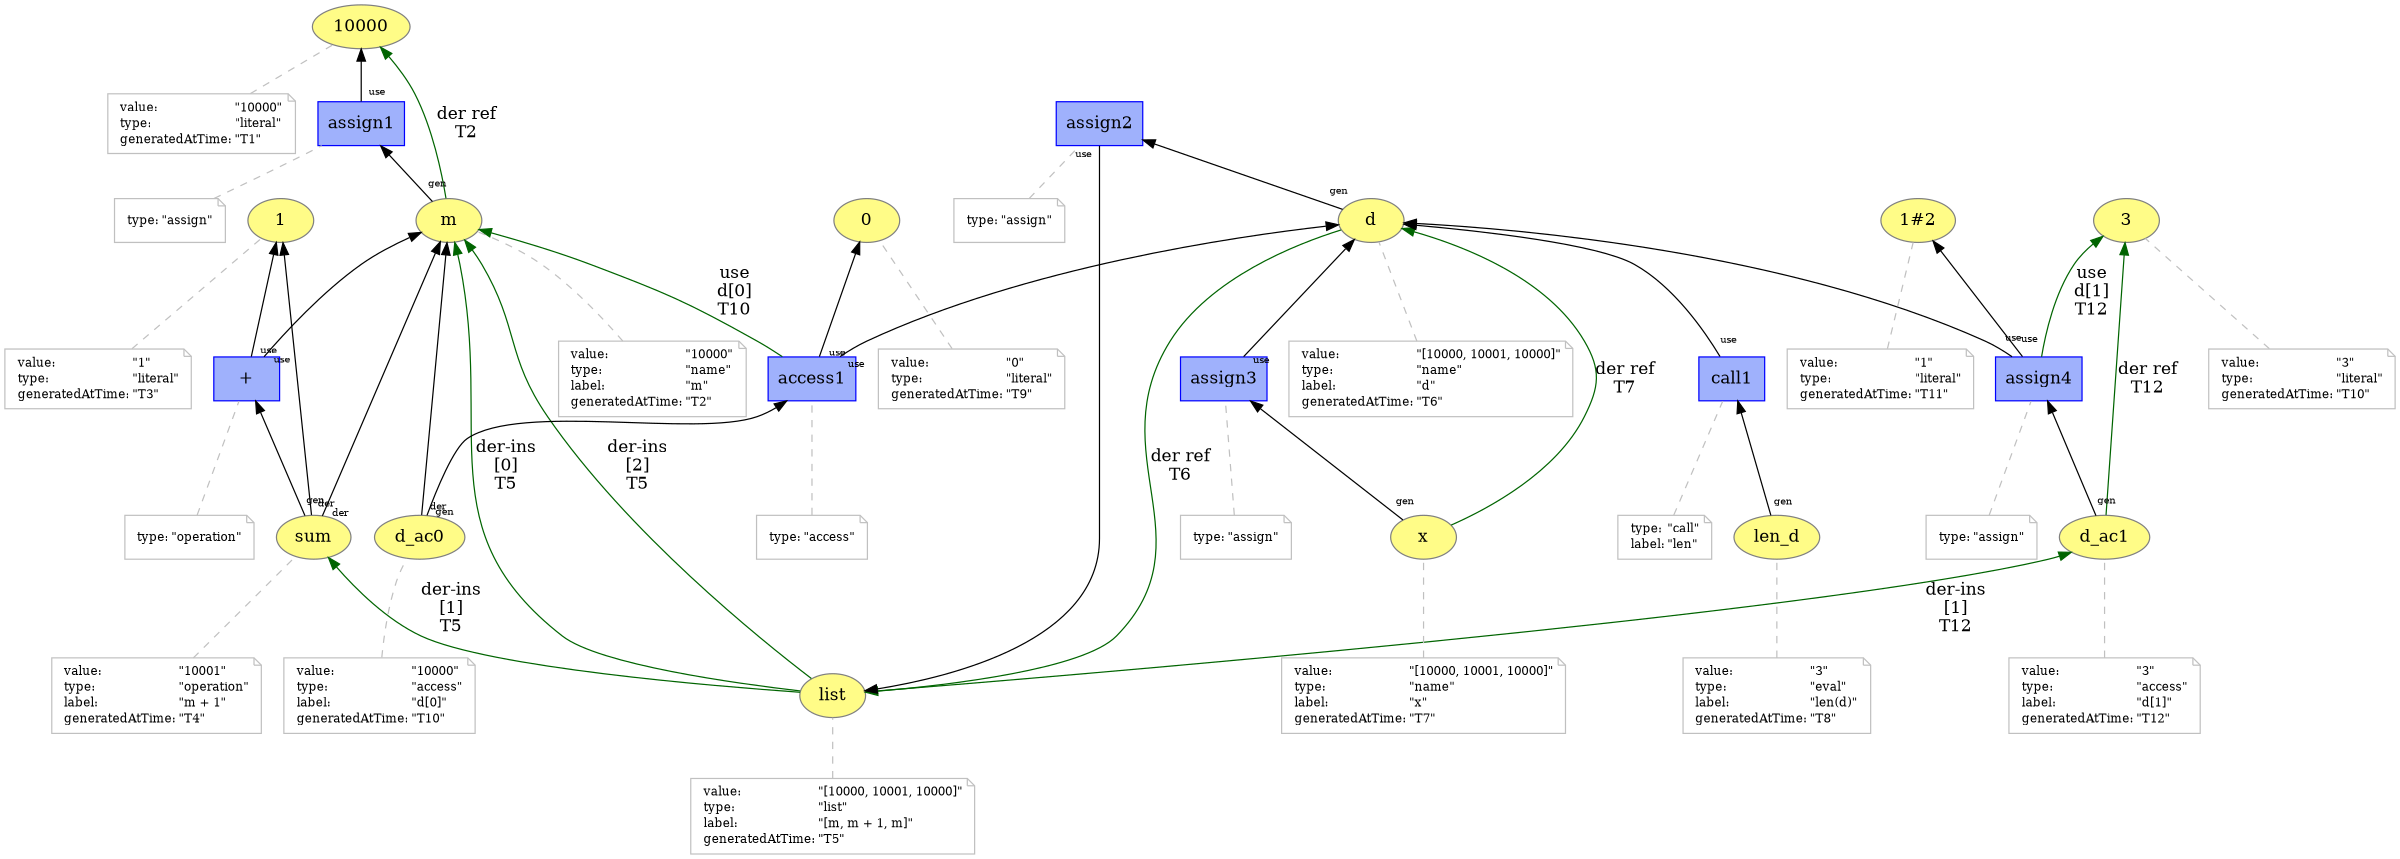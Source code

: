 digraph "PROV" { size="16,12"; rankdir="BT";
"http://example.org/10000" [fillcolor="#FFFC87",color="#808080",style="filled",label="10000",URL="http://example.org/10000"]
"-attrs0" [color="gray",shape="note",fontsize="10",fontcolor="black",label=<<TABLE cellpadding="0" border="0">
	<TR>
	    <TD align="left">value:</TD>
	    <TD align="left">&quot;10000&quot;</TD>
	</TR>
	<TR>
	    <TD align="left">type:</TD>
	    <TD align="left">&quot;literal&quot;</TD>
	</TR>
	<TR>
	    <TD align="left">generatedAtTime:</TD>
	    <TD align="left">&quot;T1&quot;</TD>
	</TR>
</TABLE>>]
"-attrs0" -> "http://example.org/10000" [color="gray",style="dashed",arrowhead="none"]
"http://example.org/m" [fillcolor="#FFFC87",color="#808080",style="filled",label="m",URL="http://example.org/m"]
"-attrs1" [color="gray",shape="note",fontsize="10",fontcolor="black",label=<<TABLE cellpadding="0" border="0">
	<TR>
	    <TD align="left">value:</TD>
	    <TD align="left">&quot;10000&quot;</TD>
	</TR>
	<TR>
	    <TD align="left">type:</TD>
	    <TD align="left">&quot;name&quot;</TD>
	</TR>
	<TR>
	    <TD align="left">label:</TD>
	    <TD align="left">&quot;m&quot;</TD>
	</TR>
	<TR>
	    <TD align="left">generatedAtTime:</TD>
	    <TD align="left">&quot;T2&quot;</TD>
	</TR>
</TABLE>>]
"-attrs1" -> "http://example.org/m" [color="gray",style="dashed",arrowhead="none"]
"http://example.org/assign1" [fillcolor="#9FB1FC",color="#0000FF",shape="polygon",sides="4",style="filled",label="assign1",URL="http://example.org/assign1"]
"-attrs2" [color="gray",shape="note",fontsize="10",fontcolor="black",label=<<TABLE cellpadding="0" border="0">
	<TR>
	    <TD align="left">type:</TD>
	    <TD align="left">&quot;assign&quot;</TD>
	</TR>
</TABLE>>]
"-attrs2" -> "http://example.org/assign1" [color="gray",style="dashed",arrowhead="none"]
"http://example.org/assign1" -> "http://example.org/10000" [labelfontsize="8",labeldistance="1.5",labelangle="60.0",rotation="20",taillabel="use"]
"http://example.org/m" -> "http://example.org/assign1" [labelfontsize="8",labeldistance="1.5",labelangle="60.0",rotation="20",taillabel="gen"]
"http://example.org/m" -> "http://example.org/10000" [labelfontsize="8",labeldistance="1.5",color="darkgreen",labelangle="60.0",rotation="20",label="der ref
T2"]
"http://example.org/1" [fillcolor="#FFFC87",color="#808080",style="filled",label="1",URL="http://example.org/1"]
"-attrs3" [color="gray",shape="note",fontsize="10",fontcolor="black",label=<<TABLE cellpadding="0" border="0">
	<TR>
	    <TD align="left">value:</TD>
	    <TD align="left">&quot;1&quot;</TD>
	</TR>
	<TR>
	    <TD align="left">type:</TD>
	    <TD align="left">&quot;literal&quot;</TD>
	</TR>
	<TR>
	    <TD align="left">generatedAtTime:</TD>
	    <TD align="left">&quot;T3&quot;</TD>
	</TR>
</TABLE>>]
"-attrs3" -> "http://example.org/1" [color="gray",style="dashed",arrowhead="none"]
"http://example.org/sum" [fillcolor="#FFFC87",color="#808080",style="filled",label="sum",URL="http://example.org/sum"]
"-attrs4" [color="gray",shape="note",fontsize="10",fontcolor="black",label=<<TABLE cellpadding="0" border="0">
	<TR>
	    <TD align="left">value:</TD>
	    <TD align="left">&quot;10001&quot;</TD>
	</TR>
	<TR>
	    <TD align="left">type:</TD>
	    <TD align="left">&quot;operation&quot;</TD>
	</TR>
	<TR>
	    <TD align="left">label:</TD>
	    <TD align="left">&quot;m + 1&quot;</TD>
	</TR>
	<TR>
	    <TD align="left">generatedAtTime:</TD>
	    <TD align="left">&quot;T4&quot;</TD>
	</TR>
</TABLE>>]
"-attrs4" -> "http://example.org/sum" [color="gray",style="dashed",arrowhead="none"]
"http://example.org/+" [fillcolor="#9FB1FC",color="#0000FF",shape="polygon",sides="4",style="filled",label="+",URL="http://example.org/+"]
"-attrs5" [color="gray",shape="note",fontsize="10",fontcolor="black",label=<<TABLE cellpadding="0" border="0">
	<TR>
	    <TD align="left">type:</TD>
	    <TD align="left">&quot;operation&quot;</TD>
	</TR>
</TABLE>>]
"-attrs5" -> "http://example.org/+" [color="gray",style="dashed",arrowhead="none"]
"http://example.org/+" -> "http://example.org/m" [labelfontsize="8",labeldistance="1.5",labelangle="60.0",rotation="20",taillabel="use"]
"http://example.org/+" -> "http://example.org/1" [labelfontsize="8",labeldistance="1.5",labelangle="60.0",rotation="20",taillabel="use"]
"http://example.org/sum" -> "http://example.org/+" [labelfontsize="8",labeldistance="1.5",labelangle="60.0",rotation="20",taillabel="gen"]
"http://example.org/sum" -> "http://example.org/m" [labelfontsize="8",labeldistance="1.5",labelangle="60.0",rotation="20",taillabel="der"]
"http://example.org/sum" -> "http://example.org/1" [labelfontsize="8",labeldistance="1.5",labelangle="60.0",rotation="20",taillabel="der"]
"http://example.org/list" [fillcolor="#FFFC87",color="#808080",style="filled",label="list",URL="http://example.org/list"]
"-attrs6" [color="gray",shape="note",fontsize="10",fontcolor="black",label=<<TABLE cellpadding="0" border="0">
	<TR>
	    <TD align="left">value:</TD>
	    <TD align="left">&quot;[10000, 10001, 10000]&quot;</TD>
	</TR>
	<TR>
	    <TD align="left">type:</TD>
	    <TD align="left">&quot;list&quot;</TD>
	</TR>
	<TR>
	    <TD align="left">label:</TD>
	    <TD align="left">&quot;[m, m + 1, m]&quot;</TD>
	</TR>
	<TR>
	    <TD align="left">generatedAtTime:</TD>
	    <TD align="left">&quot;T5&quot;</TD>
	</TR>
</TABLE>>]
"-attrs6" -> "http://example.org/list" [color="gray",style="dashed",arrowhead="none"]
"http://example.org/list" -> "http://example.org/m" [labelfontsize="8",labeldistance="1.5",color="darkgreen",labelangle="60.0",rotation="20",label="der-ins
[0]
T5"]
"http://example.org/list" -> "http://example.org/sum" [labelfontsize="8",labeldistance="1.5",color="darkgreen",labelangle="60.0",rotation="20",label="der-ins
[1]
T5"]
"http://example.org/list" -> "http://example.org/m" [labelfontsize="8",labeldistance="1.5",color="darkgreen",labelangle="60.0",rotation="20",label="der-ins
[2]
T5"]
"http://example.org/d" [fillcolor="#FFFC87",color="#808080",style="filled",label="d",URL="http://example.org/d"]
"-attrs7" [color="gray",shape="note",fontsize="10",fontcolor="black",label=<<TABLE cellpadding="0" border="0">
	<TR>
	    <TD align="left">value:</TD>
	    <TD align="left">&quot;[10000, 10001, 10000]&quot;</TD>
	</TR>
	<TR>
	    <TD align="left">type:</TD>
	    <TD align="left">&quot;name&quot;</TD>
	</TR>
	<TR>
	    <TD align="left">label:</TD>
	    <TD align="left">&quot;d&quot;</TD>
	</TR>
	<TR>
	    <TD align="left">generatedAtTime:</TD>
	    <TD align="left">&quot;T6&quot;</TD>
	</TR>
</TABLE>>]
"-attrs7" -> "http://example.org/d" [color="gray",style="dashed",arrowhead="none"]
"http://example.org/assign2" [fillcolor="#9FB1FC",color="#0000FF",shape="polygon",sides="4",style="filled",label="assign2",URL="http://example.org/assign2"]
"-attrs8" [color="gray",shape="note",fontsize="10",fontcolor="black",label=<<TABLE cellpadding="0" border="0">
	<TR>
	    <TD align="left">type:</TD>
	    <TD align="left">&quot;assign&quot;</TD>
	</TR>
</TABLE>>]
"-attrs8" -> "http://example.org/assign2" [color="gray",style="dashed",arrowhead="none"]
"http://example.org/assign2" -> "http://example.org/list" [labelfontsize="8",labeldistance="1.5",labelangle="60.0",rotation="20",taillabel="use"]
"http://example.org/d" -> "http://example.org/assign2" [labelfontsize="8",labeldistance="1.5",labelangle="60.0",rotation="20",taillabel="gen"]
"http://example.org/d" -> "http://example.org/list" [labelfontsize="8",labeldistance="1.5",color="darkgreen",labelangle="60.0",rotation="20",label="der ref
T6"]
"http://example.org/x" [fillcolor="#FFFC87",color="#808080",style="filled",label="x",URL="http://example.org/x"]
"-attrs9" [color="gray",shape="note",fontsize="10",fontcolor="black",label=<<TABLE cellpadding="0" border="0">
	<TR>
	    <TD align="left">value:</TD>
	    <TD align="left">&quot;[10000, 10001, 10000]&quot;</TD>
	</TR>
	<TR>
	    <TD align="left">type:</TD>
	    <TD align="left">&quot;name&quot;</TD>
	</TR>
	<TR>
	    <TD align="left">label:</TD>
	    <TD align="left">&quot;x&quot;</TD>
	</TR>
	<TR>
	    <TD align="left">generatedAtTime:</TD>
	    <TD align="left">&quot;T7&quot;</TD>
	</TR>
</TABLE>>]
"-attrs9" -> "http://example.org/x" [color="gray",style="dashed",arrowhead="none"]
"http://example.org/assign3" [fillcolor="#9FB1FC",color="#0000FF",shape="polygon",sides="4",style="filled",label="assign3",URL="http://example.org/assign3"]
"-attrs10" [color="gray",shape="note",fontsize="10",fontcolor="black",label=<<TABLE cellpadding="0" border="0">
	<TR>
	    <TD align="left">type:</TD>
	    <TD align="left">&quot;assign&quot;</TD>
	</TR>
</TABLE>>]
"-attrs10" -> "http://example.org/assign3" [color="gray",style="dashed",arrowhead="none"]
"http://example.org/assign3" -> "http://example.org/d" [labelfontsize="8",labeldistance="1.5",labelangle="60.0",rotation="20",taillabel="use"]
"http://example.org/x" -> "http://example.org/assign3" [labelfontsize="8",labeldistance="1.5",labelangle="60.0",rotation="20",taillabel="gen"]
"http://example.org/x" -> "http://example.org/d" [labelfontsize="8",labeldistance="1.5",color="darkgreen",labelangle="60.0",rotation="20",label="der ref
T7"]
"http://example.org/len_d" [fillcolor="#FFFC87",color="#808080",style="filled",label="len_d",URL="http://example.org/len_d"]
"-attrs11" [color="gray",shape="note",fontsize="10",fontcolor="black",label=<<TABLE cellpadding="0" border="0">
	<TR>
	    <TD align="left">value:</TD>
	    <TD align="left">&quot;3&quot;</TD>
	</TR>
	<TR>
	    <TD align="left">type:</TD>
	    <TD align="left">&quot;eval&quot;</TD>
	</TR>
	<TR>
	    <TD align="left">label:</TD>
	    <TD align="left">&quot;len(d)&quot;</TD>
	</TR>
	<TR>
	    <TD align="left">generatedAtTime:</TD>
	    <TD align="left">&quot;T8&quot;</TD>
	</TR>
</TABLE>>]
"-attrs11" -> "http://example.org/len_d" [color="gray",style="dashed",arrowhead="none"]
"http://example.org/call1" [fillcolor="#9FB1FC",color="#0000FF",shape="polygon",sides="4",style="filled",label="call1",URL="http://example.org/call1"]
"-attrs12" [color="gray",shape="note",fontsize="10",fontcolor="black",label=<<TABLE cellpadding="0" border="0">
	<TR>
	    <TD align="left">type:</TD>
	    <TD align="left">&quot;call&quot;</TD>
	</TR>
	<TR>
	    <TD align="left">label:</TD>
	    <TD align="left">&quot;len&quot;</TD>
	</TR>
</TABLE>>]
"-attrs12" -> "http://example.org/call1" [color="gray",style="dashed",arrowhead="none"]
"http://example.org/call1" -> "http://example.org/d" [labelfontsize="8",labeldistance="1.5",labelangle="60.0",rotation="20",taillabel="use"]
"http://example.org/len_d" -> "http://example.org/call1" [labelfontsize="8",labeldistance="1.5",labelangle="60.0",rotation="20",taillabel="gen"]
"http://example.org/0" [fillcolor="#FFFC87",color="#808080",style="filled",label="0",URL="http://example.org/0"]
"-attrs13" [color="gray",shape="note",fontsize="10",fontcolor="black",label=<<TABLE cellpadding="0" border="0">
	<TR>
	    <TD align="left">value:</TD>
	    <TD align="left">&quot;0&quot;</TD>
	</TR>
	<TR>
	    <TD align="left">type:</TD>
	    <TD align="left">&quot;literal&quot;</TD>
	</TR>
	<TR>
	    <TD align="left">generatedAtTime:</TD>
	    <TD align="left">&quot;T9&quot;</TD>
	</TR>
</TABLE>>]
"-attrs13" -> "http://example.org/0" [color="gray",style="dashed",arrowhead="none"]
"http://example.org/d_ac0" [fillcolor="#FFFC87",color="#808080",style="filled",label="d_ac0",URL="http://example.org/d_ac0"]
"-attrs14" [color="gray",shape="note",fontsize="10",fontcolor="black",label=<<TABLE cellpadding="0" border="0">
	<TR>
	    <TD align="left">value:</TD>
	    <TD align="left">&quot;10000&quot;</TD>
	</TR>
	<TR>
	    <TD align="left">type:</TD>
	    <TD align="left">&quot;access&quot;</TD>
	</TR>
	<TR>
	    <TD align="left">label:</TD>
	    <TD align="left">&quot;d[0]&quot;</TD>
	</TR>
	<TR>
	    <TD align="left">generatedAtTime:</TD>
	    <TD align="left">&quot;T10&quot;</TD>
	</TR>
</TABLE>>]
"-attrs14" -> "http://example.org/d_ac0" [color="gray",style="dashed",arrowhead="none"]
"http://example.org/access1" [fillcolor="#9FB1FC",color="#0000FF",shape="polygon",sides="4",style="filled",label="access1",URL="http://example.org/access1"]
"-attrs15" [color="gray",shape="note",fontsize="10",fontcolor="black",label=<<TABLE cellpadding="0" border="0">
	<TR>
	    <TD align="left">type:</TD>
	    <TD align="left">&quot;access&quot;</TD>
	</TR>
</TABLE>>]
"-attrs15" -> "http://example.org/access1" [color="gray",style="dashed",arrowhead="none"]
"http://example.org/access1" -> "http://example.org/d" [labelfontsize="8",labeldistance="1.5",labelangle="60.0",rotation="20",taillabel="use"]
"http://example.org/access1" -> "http://example.org/0" [labelfontsize="8",labeldistance="1.5",labelangle="60.0",rotation="20",taillabel="use"]
"http://example.org/access1" -> "http://example.org/m" [labelfontsize="8",labeldistance="1.5",color="darkgreen",labelangle="60.0",rotation="20",label="use
d[0]
T10"]
"http://example.org/d_ac0" -> "http://example.org/access1" [labelfontsize="8",labeldistance="1.5",labelangle="60.0",rotation="20",taillabel="gen"]
"http://example.org/d_ac0" -> "http://example.org/m" [labelfontsize="8",labeldistance="1.5",labelangle="60.0",rotation="20",taillabel="der"]
"http://example.org/3" [fillcolor="#FFFC87",color="#808080",style="filled",label="3",URL="http://example.org/3"]
"-attrs16" [color="gray",shape="note",fontsize="10",fontcolor="black",label=<<TABLE cellpadding="0" border="0">
	<TR>
	    <TD align="left">value:</TD>
	    <TD align="left">&quot;3&quot;</TD>
	</TR>
	<TR>
	    <TD align="left">type:</TD>
	    <TD align="left">&quot;literal&quot;</TD>
	</TR>
	<TR>
	    <TD align="left">generatedAtTime:</TD>
	    <TD align="left">&quot;T10&quot;</TD>
	</TR>
</TABLE>>]
"-attrs16" -> "http://example.org/3" [color="gray",style="dashed",arrowhead="none"]
"http://example.org/1#2" [fillcolor="#FFFC87",color="#808080",style="filled",label="1#2",URL="http://example.org/1#2"]
"-attrs17" [color="gray",shape="note",fontsize="10",fontcolor="black",label=<<TABLE cellpadding="0" border="0">
	<TR>
	    <TD align="left">value:</TD>
	    <TD align="left">&quot;1&quot;</TD>
	</TR>
	<TR>
	    <TD align="left">type:</TD>
	    <TD align="left">&quot;literal&quot;</TD>
	</TR>
	<TR>
	    <TD align="left">generatedAtTime:</TD>
	    <TD align="left">&quot;T11&quot;</TD>
	</TR>
</TABLE>>]
"-attrs17" -> "http://example.org/1#2" [color="gray",style="dashed",arrowhead="none"]
"http://example.org/d_ac1" [fillcolor="#FFFC87",color="#808080",style="filled",label="d_ac1",URL="http://example.org/d_ac1"]
"-attrs18" [color="gray",shape="note",fontsize="10",fontcolor="black",label=<<TABLE cellpadding="0" border="0">
	<TR>
	    <TD align="left">value:</TD>
	    <TD align="left">&quot;3&quot;</TD>
	</TR>
	<TR>
	    <TD align="left">type:</TD>
	    <TD align="left">&quot;access&quot;</TD>
	</TR>
	<TR>
	    <TD align="left">label:</TD>
	    <TD align="left">&quot;d[1]&quot;</TD>
	</TR>
	<TR>
	    <TD align="left">generatedAtTime:</TD>
	    <TD align="left">&quot;T12&quot;</TD>
	</TR>
</TABLE>>]
"-attrs18" -> "http://example.org/d_ac1" [color="gray",style="dashed",arrowhead="none"]
"http://example.org/list" -> "http://example.org/d_ac1" [labelfontsize="8",labeldistance="1.5",color="darkgreen",labelangle="60.0",rotation="20",label="der-ins
[1]
T12"]
"http://example.org/assign4" [fillcolor="#9FB1FC",color="#0000FF",shape="polygon",sides="4",style="filled",label="assign4",URL="http://example.org/assign4"]
"-attrs19" [color="gray",shape="note",fontsize="10",fontcolor="black",label=<<TABLE cellpadding="0" border="0">
	<TR>
	    <TD align="left">type:</TD>
	    <TD align="left">&quot;assign&quot;</TD>
	</TR>
</TABLE>>]
"-attrs19" -> "http://example.org/assign4" [color="gray",style="dashed",arrowhead="none"]
"http://example.org/assign4" -> "http://example.org/d" [labelfontsize="8",labeldistance="1.5",labelangle="60.0",rotation="20",taillabel="use"]
"http://example.org/assign4" -> "http://example.org/1#2" [labelfontsize="8",labeldistance="1.5",labelangle="60.0",rotation="20",taillabel="use"]
"http://example.org/assign4" -> "http://example.org/3" [labelfontsize="8",labeldistance="1.5",color="darkgreen",labelangle="60.0",rotation="20",label="use
d[1]
T12"]
"http://example.org/d_ac1" -> "http://example.org/assign4" [labelfontsize="8",labeldistance="1.5",labelangle="60.0",rotation="20",taillabel="gen"]
"http://example.org/d_ac1" -> "http://example.org/3" [labelfontsize="8",labeldistance="1.5",color="darkgreen",labelangle="60.0",rotation="20",label="der ref
T12"]
}